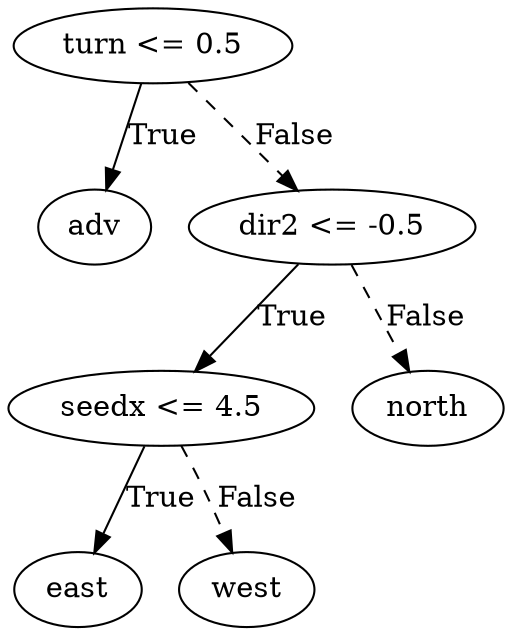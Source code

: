 digraph {
0 [label="turn <= 0.5"];
1 [label="adv"];
0 -> 1 [label="True"];
2 [label="dir2 <= -0.5"];
3 [label="seedx <= 4.5"];
4 [label="east"];
3 -> 4 [label="True"];
5 [label="west"];
3 -> 5 [style="dashed", label="False"];
2 -> 3 [label="True"];
6 [label="north"];
2 -> 6 [style="dashed", label="False"];
0 -> 2 [style="dashed", label="False"];

}